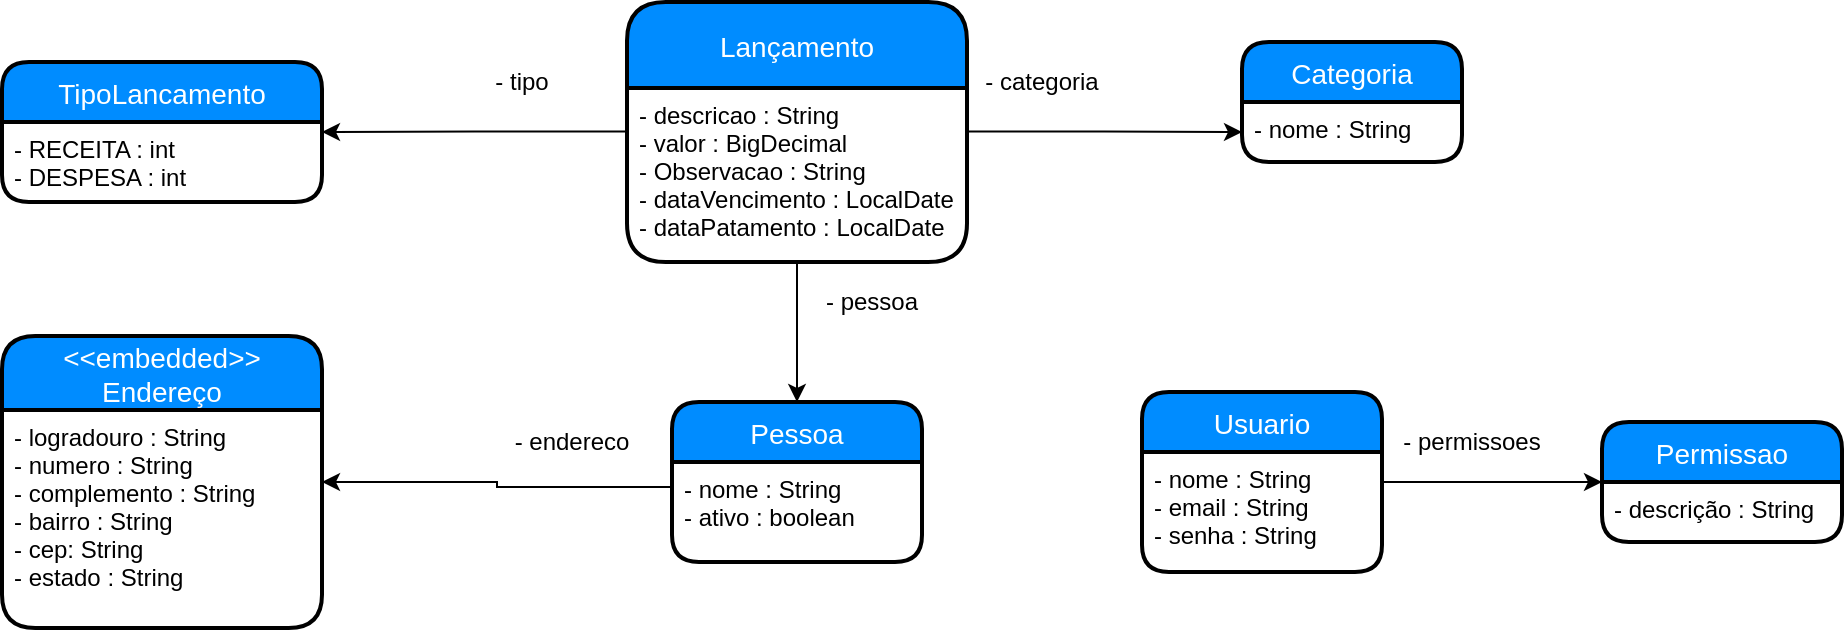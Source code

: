 <mxfile version="12.7.8" type="device"><diagram id="_GnIrwU3lbicRCt35YS9" name="Page-1"><mxGraphModel dx="868" dy="401" grid="1" gridSize="10" guides="1" tooltips="1" connect="1" arrows="1" fold="1" page="1" pageScale="1" pageWidth="827" pageHeight="1169" math="0" shadow="0"><root><mxCell id="0"/><mxCell id="1" parent="0"/><mxCell id="aFFlzRkr0OmlyMcI_ktX-12" value="TipoLancamento" style="swimlane;childLayout=stackLayout;horizontal=1;startSize=30;horizontalStack=0;fillColor=#008cff;fontColor=#FFFFFF;rounded=1;fontSize=14;fontStyle=0;strokeWidth=2;resizeParent=0;resizeLast=1;shadow=0;dashed=0;align=center;" vertex="1" parent="1"><mxGeometry x="90" y="440" width="160" height="70" as="geometry"><mxRectangle x="280" y="570" width="70" height="30" as="alternateBounds"/></mxGeometry></mxCell><mxCell id="aFFlzRkr0OmlyMcI_ktX-13" value="- RECEITA : int&#10;- DESPESA : int" style="align=left;strokeColor=none;fillColor=none;spacingLeft=4;fontSize=12;verticalAlign=top;resizable=0;rotatable=0;part=1;" vertex="1" parent="aFFlzRkr0OmlyMcI_ktX-12"><mxGeometry y="30" width="160" height="40" as="geometry"/></mxCell><mxCell id="aFFlzRkr0OmlyMcI_ktX-14" value="Lançamento" style="swimlane;childLayout=stackLayout;horizontal=1;startSize=43;horizontalStack=0;fillColor=#008cff;fontColor=#FFFFFF;rounded=1;fontSize=14;fontStyle=0;strokeWidth=2;resizeParent=0;resizeLast=1;shadow=0;dashed=0;align=center;" vertex="1" parent="1"><mxGeometry x="402.5" y="410" width="170" height="130" as="geometry"/></mxCell><mxCell id="aFFlzRkr0OmlyMcI_ktX-15" value="- descricao : String&#10;- valor : BigDecimal&#10;- Observacao : String&#10;- dataVencimento : LocalDate&#10;- dataPatamento : LocalDate&#10;" style="align=left;strokeColor=none;fillColor=none;spacingLeft=4;fontSize=12;verticalAlign=top;resizable=0;rotatable=0;part=1;" vertex="1" parent="aFFlzRkr0OmlyMcI_ktX-14"><mxGeometry y="43" width="170" height="87" as="geometry"/></mxCell><mxCell id="aFFlzRkr0OmlyMcI_ktX-16" value="Categoria" style="swimlane;childLayout=stackLayout;horizontal=1;startSize=30;horizontalStack=0;fillColor=#008cff;fontColor=#FFFFFF;rounded=1;fontSize=14;fontStyle=0;strokeWidth=2;resizeParent=0;resizeLast=1;shadow=0;dashed=0;align=center;" vertex="1" parent="1"><mxGeometry x="710" y="430" width="110" height="60" as="geometry"/></mxCell><mxCell id="aFFlzRkr0OmlyMcI_ktX-17" value="- nome : String" style="align=left;strokeColor=none;fillColor=none;spacingLeft=4;fontSize=12;verticalAlign=top;resizable=0;rotatable=0;part=1;" vertex="1" parent="aFFlzRkr0OmlyMcI_ktX-16"><mxGeometry y="30" width="110" height="30" as="geometry"/></mxCell><mxCell id="aFFlzRkr0OmlyMcI_ktX-18" value="&lt;&lt;embedded&gt;&gt;&#10;Endereço" style="swimlane;childLayout=stackLayout;horizontal=1;startSize=37;horizontalStack=0;fillColor=#008cff;fontColor=#FFFFFF;rounded=1;fontSize=14;fontStyle=0;strokeWidth=2;resizeParent=0;resizeLast=1;shadow=0;dashed=0;align=center;" vertex="1" parent="1"><mxGeometry x="90" y="577" width="160" height="146" as="geometry"/></mxCell><mxCell id="aFFlzRkr0OmlyMcI_ktX-19" value="- logradouro : String&#10;- numero : String&#10;- complemento : String&#10;- bairro : String&#10;- cep: String&#10;- estado : String" style="align=left;strokeColor=none;fillColor=none;spacingLeft=4;fontSize=12;verticalAlign=top;resizable=0;rotatable=0;part=1;" vertex="1" parent="aFFlzRkr0OmlyMcI_ktX-18"><mxGeometry y="37" width="160" height="109" as="geometry"/></mxCell><mxCell id="aFFlzRkr0OmlyMcI_ktX-23" value="Permissao" style="swimlane;childLayout=stackLayout;horizontal=1;startSize=30;horizontalStack=0;fillColor=#008cff;fontColor=#FFFFFF;rounded=1;fontSize=14;fontStyle=0;strokeWidth=2;resizeParent=0;resizeLast=1;shadow=0;dashed=0;align=center;" vertex="1" parent="1"><mxGeometry x="890" y="620" width="120" height="60" as="geometry"/></mxCell><mxCell id="aFFlzRkr0OmlyMcI_ktX-24" value="- descrição : String " style="align=left;strokeColor=none;fillColor=none;spacingLeft=4;fontSize=12;verticalAlign=top;resizable=0;rotatable=0;part=1;" vertex="1" parent="aFFlzRkr0OmlyMcI_ktX-23"><mxGeometry y="30" width="120" height="30" as="geometry"/></mxCell><mxCell id="aFFlzRkr0OmlyMcI_ktX-45" style="edgeStyle=orthogonalEdgeStyle;rounded=0;orthogonalLoop=1;jettySize=auto;html=1;exitX=1;exitY=0.5;exitDx=0;exitDy=0;entryX=0;entryY=0.5;entryDx=0;entryDy=0;" edge="1" parent="1" source="aFFlzRkr0OmlyMcI_ktX-25" target="aFFlzRkr0OmlyMcI_ktX-23"><mxGeometry relative="1" as="geometry"/></mxCell><mxCell id="aFFlzRkr0OmlyMcI_ktX-25" value="Usuario" style="swimlane;childLayout=stackLayout;horizontal=1;startSize=30;horizontalStack=0;fillColor=#008cff;fontColor=#FFFFFF;rounded=1;fontSize=14;fontStyle=0;strokeWidth=2;resizeParent=0;resizeLast=1;shadow=0;dashed=0;align=center;" vertex="1" parent="1"><mxGeometry x="660" y="605" width="120" height="90" as="geometry"/></mxCell><mxCell id="aFFlzRkr0OmlyMcI_ktX-26" value="- nome : String&#10;- email : String&#10;- senha : String" style="align=left;strokeColor=none;fillColor=none;spacingLeft=4;fontSize=12;verticalAlign=top;resizable=0;rotatable=0;part=1;" vertex="1" parent="aFFlzRkr0OmlyMcI_ktX-25"><mxGeometry y="30" width="120" height="60" as="geometry"/></mxCell><mxCell id="aFFlzRkr0OmlyMcI_ktX-21" value="Pessoa" style="swimlane;childLayout=stackLayout;horizontal=1;startSize=30;horizontalStack=0;fillColor=#008cff;fontColor=#FFFFFF;rounded=1;fontSize=14;fontStyle=0;strokeWidth=2;resizeParent=0;resizeLast=1;shadow=0;dashed=0;align=center;" vertex="1" parent="1"><mxGeometry x="425" y="610" width="125" height="80" as="geometry"/></mxCell><mxCell id="aFFlzRkr0OmlyMcI_ktX-22" value="- nome : String&#10;- ativo : boolean" style="align=left;strokeColor=none;fillColor=none;spacingLeft=4;fontSize=12;verticalAlign=top;resizable=0;rotatable=0;part=1;" vertex="1" parent="aFFlzRkr0OmlyMcI_ktX-21"><mxGeometry y="30" width="125" height="50" as="geometry"/></mxCell><mxCell id="aFFlzRkr0OmlyMcI_ktX-30" style="edgeStyle=orthogonalEdgeStyle;rounded=0;orthogonalLoop=1;jettySize=auto;html=1;exitX=0;exitY=0.25;exitDx=0;exitDy=0;entryX=1;entryY=0.5;entryDx=0;entryDy=0;" edge="1" parent="1" source="aFFlzRkr0OmlyMcI_ktX-15" target="aFFlzRkr0OmlyMcI_ktX-12"><mxGeometry relative="1" as="geometry"/></mxCell><mxCell id="aFFlzRkr0OmlyMcI_ktX-31" style="edgeStyle=orthogonalEdgeStyle;rounded=0;orthogonalLoop=1;jettySize=auto;html=1;exitX=0.5;exitY=1;exitDx=0;exitDy=0;entryX=0.5;entryY=0;entryDx=0;entryDy=0;" edge="1" parent="1" source="aFFlzRkr0OmlyMcI_ktX-15" target="aFFlzRkr0OmlyMcI_ktX-21"><mxGeometry relative="1" as="geometry"/></mxCell><mxCell id="aFFlzRkr0OmlyMcI_ktX-42" style="edgeStyle=orthogonalEdgeStyle;rounded=0;orthogonalLoop=1;jettySize=auto;html=1;exitX=0;exitY=0.25;exitDx=0;exitDy=0;entryX=1;entryY=0.5;entryDx=0;entryDy=0;" edge="1" parent="1" source="aFFlzRkr0OmlyMcI_ktX-22" target="aFFlzRkr0OmlyMcI_ktX-18"><mxGeometry relative="1" as="geometry"/></mxCell><mxCell id="aFFlzRkr0OmlyMcI_ktX-48" style="edgeStyle=orthogonalEdgeStyle;rounded=0;orthogonalLoop=1;jettySize=auto;html=1;exitX=1;exitY=0.25;exitDx=0;exitDy=0;entryX=0;entryY=0.5;entryDx=0;entryDy=0;" edge="1" parent="1" source="aFFlzRkr0OmlyMcI_ktX-15" target="aFFlzRkr0OmlyMcI_ktX-17"><mxGeometry relative="1" as="geometry"/></mxCell><mxCell id="aFFlzRkr0OmlyMcI_ktX-51" value="- tipo" style="text;html=1;strokeColor=none;fillColor=none;align=center;verticalAlign=middle;whiteSpace=wrap;rounded=0;" vertex="1" parent="1"><mxGeometry x="330" y="440" width="40" height="20" as="geometry"/></mxCell><mxCell id="aFFlzRkr0OmlyMcI_ktX-52" value="- categoria" style="text;html=1;strokeColor=none;fillColor=none;align=center;verticalAlign=middle;whiteSpace=wrap;rounded=0;" vertex="1" parent="1"><mxGeometry x="580" y="440" width="60" height="20" as="geometry"/></mxCell><mxCell id="aFFlzRkr0OmlyMcI_ktX-53" value="- endereco" style="text;html=1;strokeColor=none;fillColor=none;align=center;verticalAlign=middle;whiteSpace=wrap;rounded=0;" vertex="1" parent="1"><mxGeometry x="340" y="620" width="70" height="20" as="geometry"/></mxCell><mxCell id="aFFlzRkr0OmlyMcI_ktX-54" value="- permissoes" style="text;html=1;strokeColor=none;fillColor=none;align=center;verticalAlign=middle;whiteSpace=wrap;rounded=0;" vertex="1" parent="1"><mxGeometry x="780" y="620" width="90" height="20" as="geometry"/></mxCell><mxCell id="aFFlzRkr0OmlyMcI_ktX-55" value="- pessoa" style="text;html=1;strokeColor=none;fillColor=none;align=center;verticalAlign=middle;whiteSpace=wrap;rounded=0;" vertex="1" parent="1"><mxGeometry x="490" y="550" width="70" height="20" as="geometry"/></mxCell></root></mxGraphModel></diagram></mxfile>